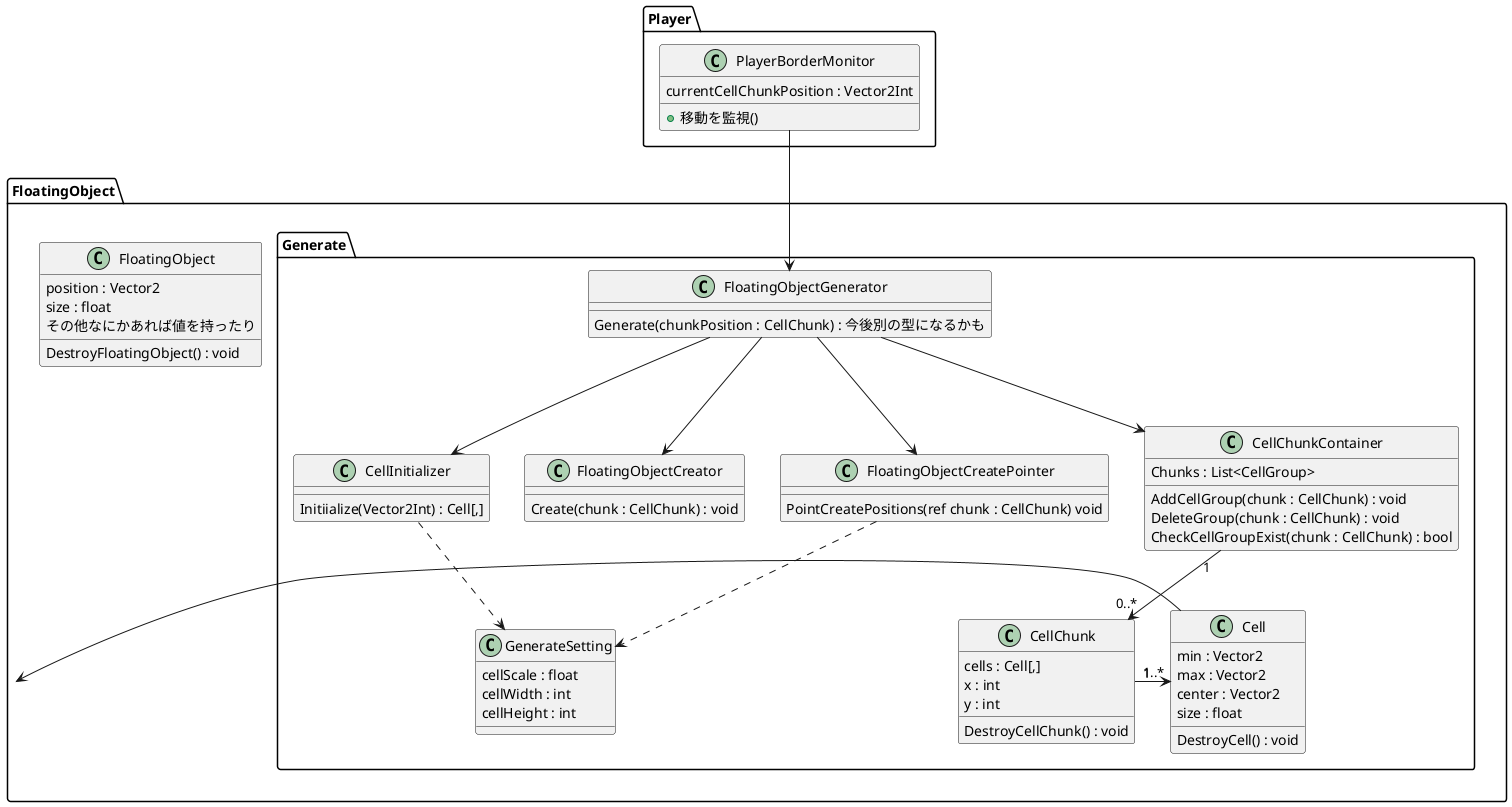 @startuml

package Player {
	class PlayerBorderMonitor {
		currentCellChunkPosition : Vector2Int

		+ 移動を監視()
	}
}

package FloatingObject {
	class FloatingObject {
		position : Vector2
		size : float
		その他なにかあれば値を持ったり

		DestroyFloatingObject() : void
	}
}

package FloatingObject.Generate{
	class GenerateSetting {
		cellScale : float
		cellWidth : int
		cellHeight : int
	}

	class FloatingObjectGenerator {
		Generate(chunkPosition : CellChunk) : 今後別の型になるかも
	}

	class CellInitializer {
		Initiialize(Vector2Int) : Cell[,]
	}

	class FloatingObjectCreator {
		Create(chunk : CellChunk) : void
	}

	class FloatingObjectCreatePointer {
		PointCreatePositions(ref chunk : CellChunk) void
	}

	class CellChunkContainer {
		Chunks : List<CellGroup>

		AddCellGroup(chunk : CellChunk) : void
		DeleteGroup(chunk : CellChunk) : void
		CheckCellGroupExist(chunk : CellChunk) : bool
	}

	class Cell {
		min : Vector2
		max : Vector2
		center : Vector2
		size : float

		DestroyCell() : void
	}

	class CellChunk {
		cells : Cell[,]
		x : int
		y : int

		DestroyCellChunk() : void
	}
}

PlayerBorderMonitor --> FloatingObjectGenerator

Cell -> FloatingObject
CellChunk "1" -> "1..*" Cell
CellChunkContainer "1" --> "0..*" CellChunk

FloatingObjectGenerator --> CellInitializer
FloatingObjectGenerator --> FloatingObjectCreatePointer
FloatingObjectGenerator --> FloatingObjectCreator
FloatingObjectGenerator --> CellChunkContainer

CellInitializer ..> GenerateSetting
FloatingObjectCreatePointer ..> GenerateSetting

@enduml
